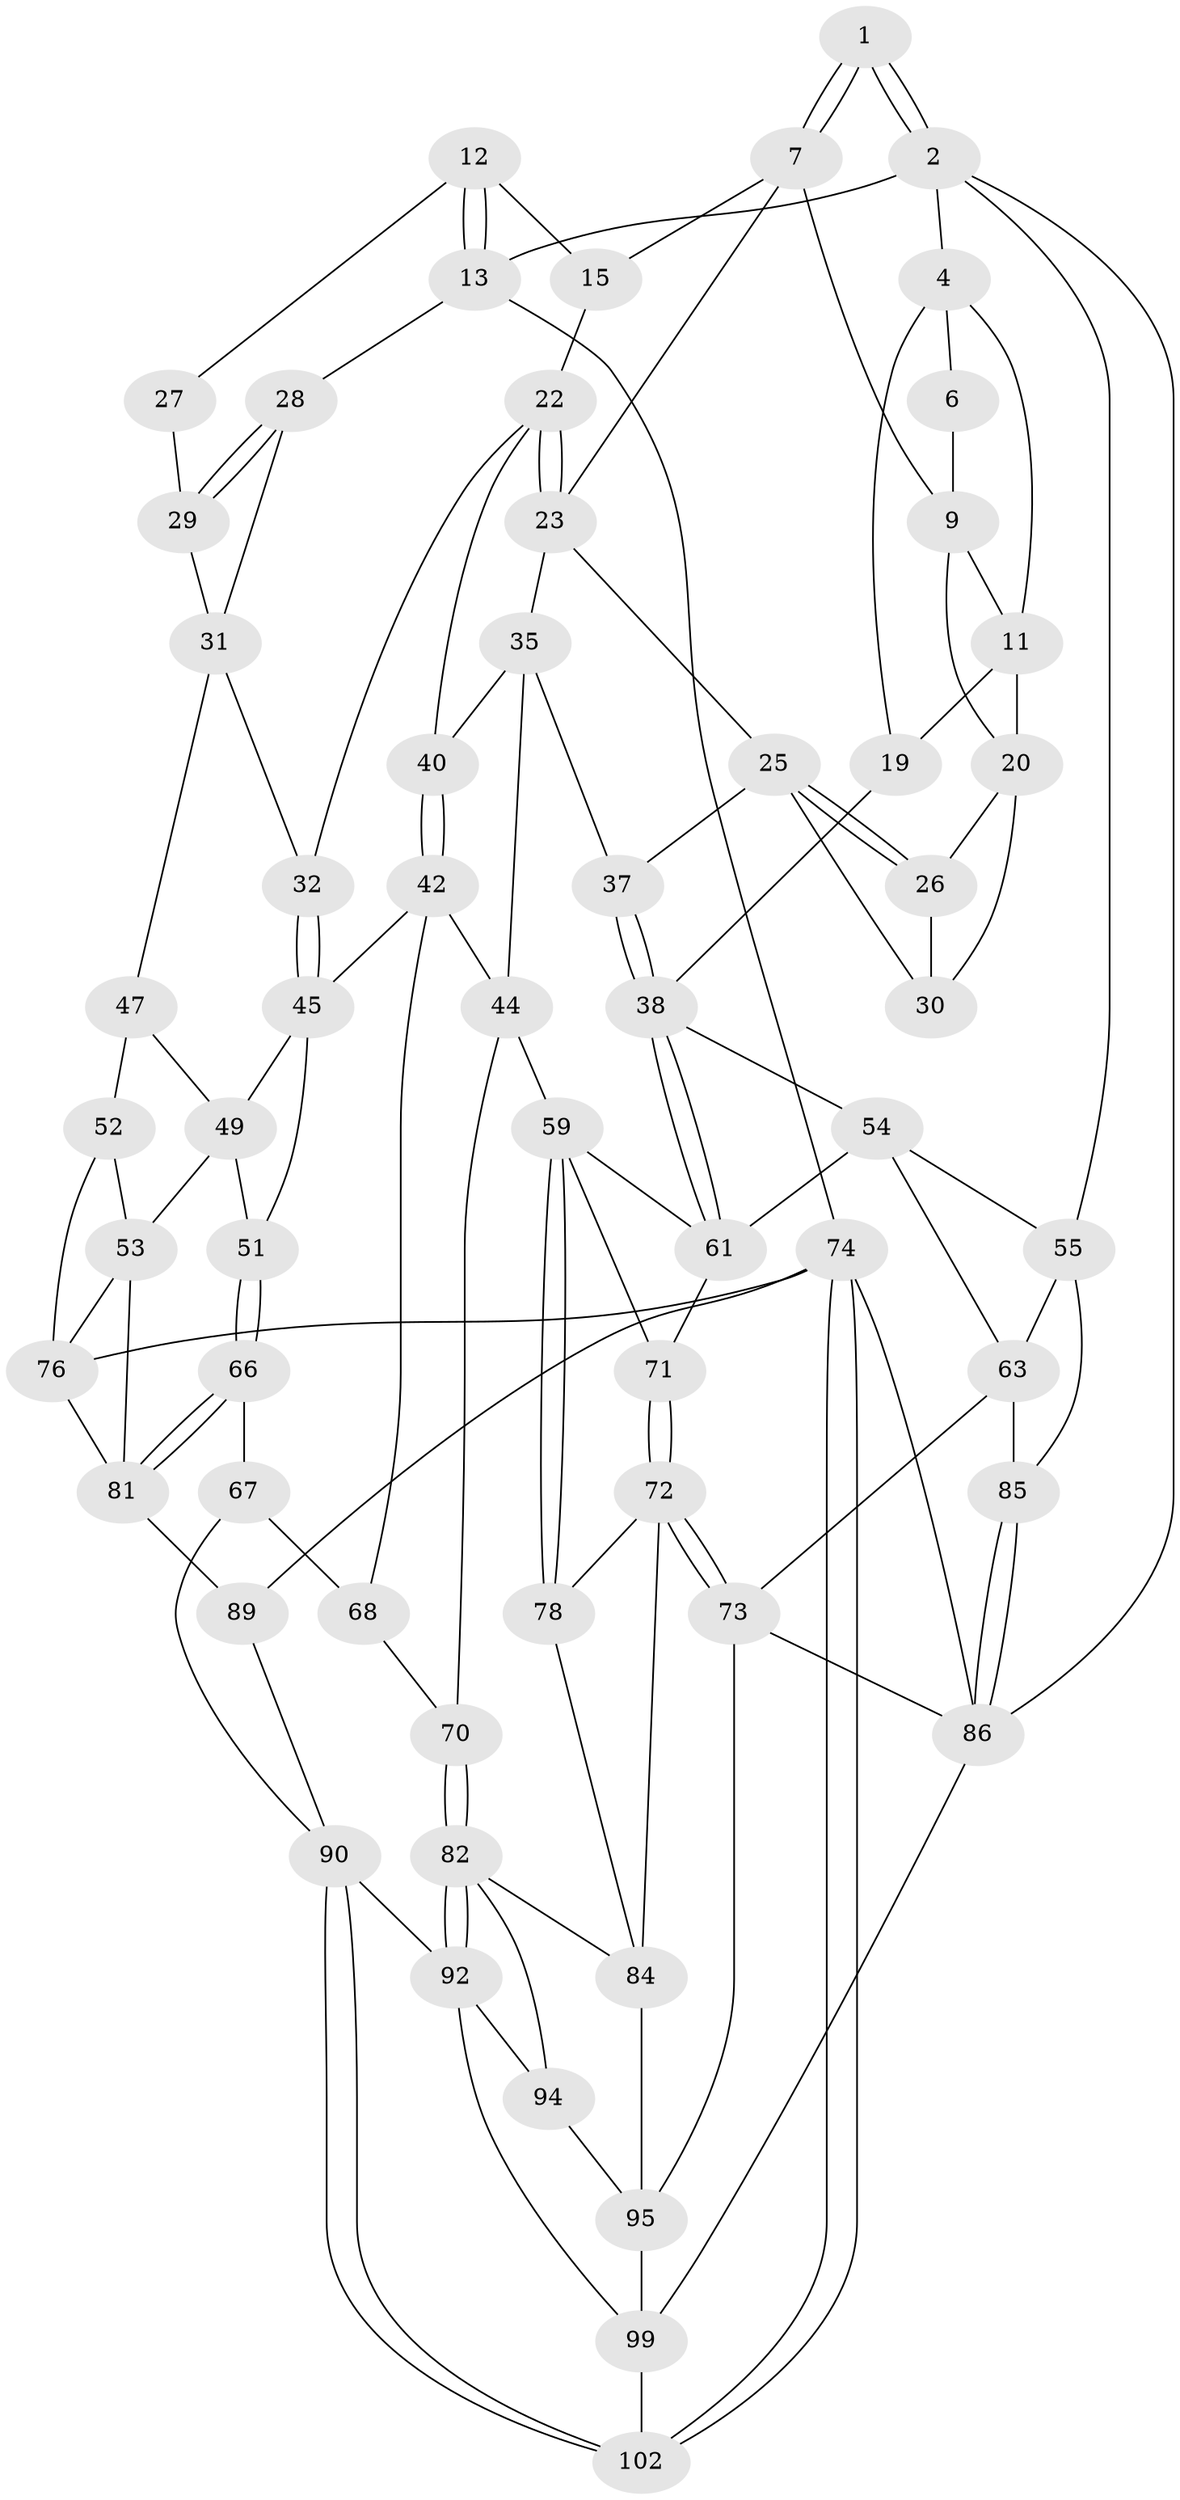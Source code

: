 // original degree distribution, {4: 0.23529411764705882, 6: 0.23529411764705882, 5: 0.5, 3: 0.029411764705882353}
// Generated by graph-tools (version 1.1) at 2025/11/02/21/25 10:11:12]
// undirected, 61 vertices, 129 edges
graph export_dot {
graph [start="1"]
  node [color=gray90,style=filled];
  1 [pos="+0.10923859003941828+0"];
  2 [pos="+0+0",super="+3"];
  4 [pos="+0+0.2322626987375676",super="+5"];
  6 [pos="+0.09991302508156287+0.019019748313164185"];
  7 [pos="+0.4525665551171712+0",super="+8"];
  9 [pos="+0.22750699911983363+0.09603538285491053",super="+10"];
  11 [pos="+0.11963437775672234+0.11510015024300503",super="+18"];
  12 [pos="+1+0",super="+16"];
  13 [pos="+1+0",super="+14"];
  15 [pos="+0.537833192886789+0",super="+17"];
  19 [pos="+0.07365747199808838+0.2895465790393607"];
  20 [pos="+0.16933848436249924+0.20248155411021435",super="+21"];
  22 [pos="+0.7424610716208488+0.20396124930966625",super="+33"];
  23 [pos="+0.559497427006695+0.2158485402928512",super="+24"];
  25 [pos="+0.3996238496516448+0.2012170174740277",super="+34"];
  26 [pos="+0.325003666350346+0.18827079092296434"];
  27 [pos="+0.8953446295834445+0.12815070984960258"];
  28 [pos="+1+0.06561253485558392"];
  29 [pos="+0.946851228416479+0.1966972552303482"];
  30 [pos="+0.26537122741568675+0.23737734982921813"];
  31 [pos="+0.8951457143425728+0.2754759708299668",super="+41"];
  32 [pos="+0.7969552315497885+0.3089902546220156"];
  35 [pos="+0.5548354386654177+0.24838394513754802",super="+36"];
  37 [pos="+0.37058830853141295+0.4024466640154513"];
  38 [pos="+0.3012004927986703+0.4383008642116221",super="+39"];
  40 [pos="+0.5926618305739213+0.33235268824660436"];
  42 [pos="+0.589308565529695+0.47698236699166047",super="+43"];
  44 [pos="+0.5215556621081985+0.4726036508130859",super="+58"];
  45 [pos="+0.7955820453220364+0.3316096814249178",super="+46"];
  47 [pos="+1+0.4559944228645212",super="+48"];
  49 [pos="+0.7995889058562441+0.3371057731661036",super="+50"];
  51 [pos="+0.7897321379741891+0.5932294265979734"];
  52 [pos="+0.9016805805706761+0.4965236091510942",super="+57"];
  53 [pos="+0.8290508423970253+0.5878728485330044",super="+80"];
  54 [pos="+0.0984909959394808+0.4920971686473267",super="+62"];
  55 [pos="+0.04921764731425023+0.5196717232949614",super="+56"];
  59 [pos="+0.3455294819267853+0.6326788159606507",super="+60"];
  61 [pos="+0.29540919688223255+0.5189950952362852",super="+65"];
  63 [pos="+0.007916588230896264+0.7953894258449654",super="+64"];
  66 [pos="+0.7201987694993957+0.6871928662083453"];
  67 [pos="+0.6821521933003218+0.6919474825096883",super="+87"];
  68 [pos="+0.5843943282527047+0.4861610831083084",super="+69"];
  70 [pos="+0.5016155701915779+0.7207544039640953"];
  71 [pos="+0.20755797062991144+0.6293009752974482"];
  72 [pos="+0.20574700080143896+0.7566537080285735",super="+79"];
  73 [pos="+0.1318908585619025+0.7927978851083988",super="+97"];
  74 [pos="+1+1",super="+75"];
  76 [pos="+1+0.7790516590967854",super="+77"];
  78 [pos="+0.31555115685642154+0.6875056326457436"];
  81 [pos="+0.792888405488963+0.7965013031904135",super="+88"];
  82 [pos="+0.4826656148260399+0.7724804087749483",super="+83"];
  84 [pos="+0.4041468767529984+0.7752083173582289",super="+93"];
  85 [pos="+0+0.9288126517542654"];
  86 [pos="+0+1",super="+101"];
  89 [pos="+0.7822153405752047+0.8647734063682259"];
  90 [pos="+0.6634535472087535+1",super="+91"];
  92 [pos="+0.5139700667191773+0.8921469693185008",super="+98"];
  94 [pos="+0.37506525666210355+0.8582953639970754"];
  95 [pos="+0.333139375316599+0.8660754047961453",super="+96"];
  99 [pos="+0.3615718550860594+0.9269575773866037",super="+100"];
  102 [pos="+0.6728042867889139+1"];
  1 -- 2;
  1 -- 2;
  1 -- 7;
  1 -- 7;
  2 -- 86;
  2 -- 4;
  2 -- 13;
  2 -- 55;
  4 -- 19;
  4 -- 11;
  4 -- 6;
  6 -- 9;
  7 -- 15;
  7 -- 9;
  7 -- 23;
  9 -- 20;
  9 -- 11;
  11 -- 19;
  11 -- 20;
  12 -- 13;
  12 -- 13;
  12 -- 27;
  12 -- 15;
  13 -- 74;
  13 -- 28;
  15 -- 22;
  19 -- 38;
  20 -- 30;
  20 -- 26;
  22 -- 23;
  22 -- 23;
  22 -- 32;
  22 -- 40;
  23 -- 35;
  23 -- 25;
  25 -- 26;
  25 -- 26;
  25 -- 37;
  25 -- 30;
  26 -- 30;
  27 -- 29;
  28 -- 29;
  28 -- 29;
  28 -- 31;
  29 -- 31;
  31 -- 32;
  31 -- 47;
  32 -- 45;
  32 -- 45;
  35 -- 40;
  35 -- 44;
  35 -- 37;
  37 -- 38;
  37 -- 38;
  38 -- 61;
  38 -- 61;
  38 -- 54;
  40 -- 42;
  40 -- 42;
  42 -- 45;
  42 -- 44;
  42 -- 68;
  44 -- 59;
  44 -- 70;
  45 -- 49;
  45 -- 51;
  47 -- 52 [weight=2];
  47 -- 49;
  49 -- 51;
  49 -- 53;
  51 -- 66;
  51 -- 66;
  52 -- 53;
  52 -- 76;
  53 -- 81;
  53 -- 76;
  54 -- 55;
  54 -- 63;
  54 -- 61;
  55 -- 63;
  55 -- 85;
  59 -- 78;
  59 -- 78;
  59 -- 61;
  59 -- 71;
  61 -- 71;
  63 -- 73;
  63 -- 85;
  66 -- 67;
  66 -- 81;
  66 -- 81;
  67 -- 68 [weight=2];
  67 -- 90;
  68 -- 70;
  70 -- 82;
  70 -- 82;
  71 -- 72;
  71 -- 72;
  72 -- 73;
  72 -- 73;
  72 -- 78;
  72 -- 84;
  73 -- 86;
  73 -- 95;
  74 -- 102;
  74 -- 102;
  74 -- 86;
  74 -- 89;
  74 -- 76;
  76 -- 81;
  78 -- 84;
  81 -- 89;
  82 -- 92;
  82 -- 92;
  82 -- 84;
  82 -- 94;
  84 -- 95;
  85 -- 86;
  85 -- 86;
  86 -- 99;
  89 -- 90;
  90 -- 102;
  90 -- 102;
  90 -- 92;
  92 -- 99;
  92 -- 94;
  94 -- 95;
  95 -- 99;
  99 -- 102;
}
